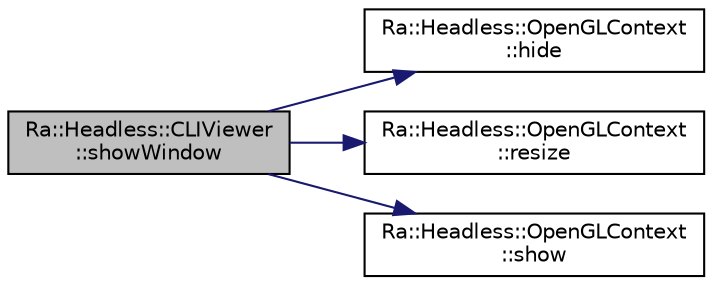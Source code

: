 digraph "Ra::Headless::CLIViewer::showWindow"
{
 // INTERACTIVE_SVG=YES
 // LATEX_PDF_SIZE
  edge [fontname="Helvetica",fontsize="10",labelfontname="Helvetica",labelfontsize="10"];
  node [fontname="Helvetica",fontsize="10",shape=record];
  rankdir="LR";
  Node1 [label="Ra::Headless::CLIViewer\l::showWindow",height=0.2,width=0.4,color="black", fillcolor="grey75", style="filled", fontcolor="black",tooltip=" "];
  Node1 -> Node2 [color="midnightblue",fontsize="10",style="solid",fontname="Helvetica"];
  Node2 [label="Ra::Headless::OpenGLContext\l::hide",height=0.2,width=0.4,color="black", fillcolor="white", style="filled",URL="$group__window.html#ga1511b1989007638ad2abac7279852002",tooltip="Hide the window."];
  Node1 -> Node3 [color="midnightblue",fontsize="10",style="solid",fontname="Helvetica"];
  Node3 [label="Ra::Headless::OpenGLContext\l::resize",height=0.2,width=0.4,color="black", fillcolor="white", style="filled",URL="$group__window.html#gaf9f083ad16a28f01dc9c35df9eb0dd0f",tooltip="Resize the window."];
  Node1 -> Node4 [color="midnightblue",fontsize="10",style="solid",fontname="Helvetica"];
  Node4 [label="Ra::Headless::OpenGLContext\l::show",height=0.2,width=0.4,color="black", fillcolor="white", style="filled",URL="$group__window.html#ga8e1f66f8ddc749185328fc41994787b0",tooltip="Show the window."];
}
